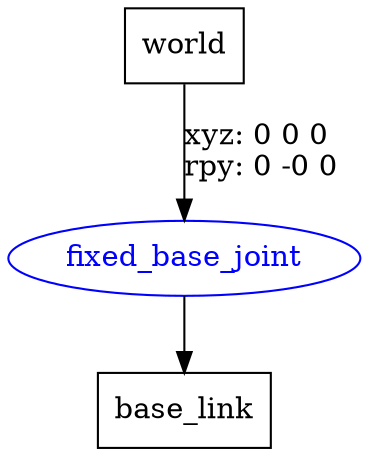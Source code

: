 digraph G {
node [shape=box];
"world" [label="world"];
"base_link" [label="base_link"];
node [shape=ellipse, color=blue, fontcolor=blue];
"world" -> "fixed_base_joint" [label="xyz: 0 0 0 \nrpy: 0 -0 0"]
"fixed_base_joint" -> "base_link"
}
